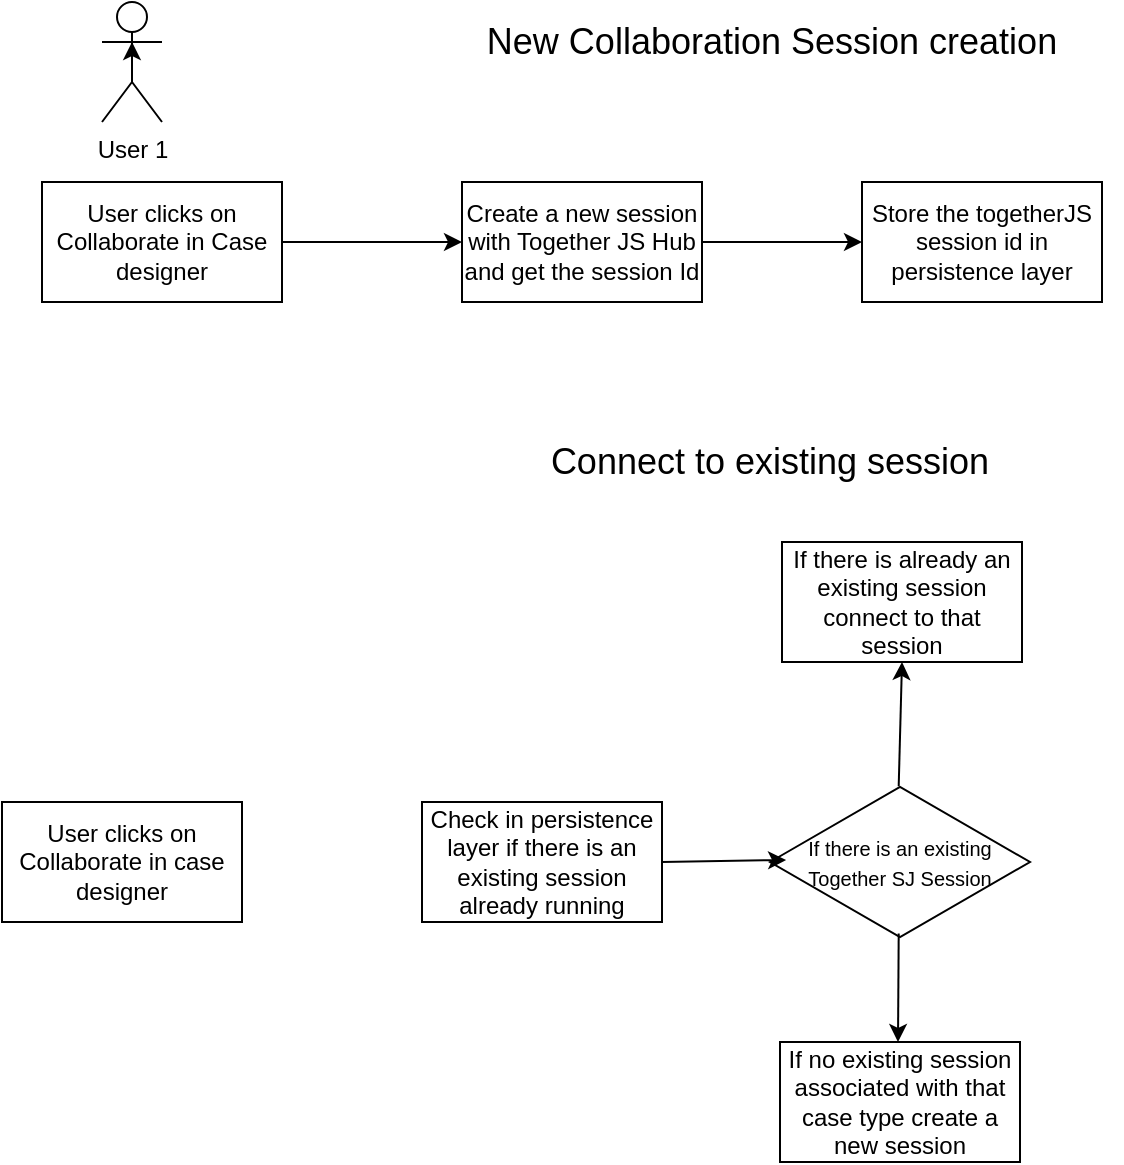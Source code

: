 <mxfile version="13.8.0" type="github">
  <diagram id="d55dYAp35ry6PAoLyxzK" name="Page-1">
    <mxGraphModel dx="1038" dy="580" grid="1" gridSize="10" guides="1" tooltips="1" connect="1" arrows="1" fold="1" page="1" pageScale="1" pageWidth="827" pageHeight="1169" math="0" shadow="0">
      <root>
        <mxCell id="0" />
        <mxCell id="1" parent="0" />
        <mxCell id="kIJcByAOM249txwwrD3L-1" value="User clicks on Collaborate in Case designer" style="rounded=0;whiteSpace=wrap;html=1;" vertex="1" parent="1">
          <mxGeometry x="50" y="180" width="120" height="60" as="geometry" />
        </mxCell>
        <mxCell id="kIJcByAOM249txwwrD3L-2" value="Create a new session with Together JS Hub and get the session Id" style="rounded=0;whiteSpace=wrap;html=1;" vertex="1" parent="1">
          <mxGeometry x="260" y="180" width="120" height="60" as="geometry" />
        </mxCell>
        <mxCell id="kIJcByAOM249txwwrD3L-3" value="" style="endArrow=classic;html=1;entryX=0;entryY=0.5;entryDx=0;entryDy=0;exitX=1;exitY=0.5;exitDx=0;exitDy=0;" edge="1" parent="1" source="kIJcByAOM249txwwrD3L-1" target="kIJcByAOM249txwwrD3L-2">
          <mxGeometry width="50" height="50" relative="1" as="geometry">
            <mxPoint x="170" y="220" as="sourcePoint" />
            <mxPoint x="220" y="170" as="targetPoint" />
          </mxGeometry>
        </mxCell>
        <mxCell id="kIJcByAOM249txwwrD3L-4" value="Store the togetherJS session id in persistence layer" style="rounded=0;whiteSpace=wrap;html=1;" vertex="1" parent="1">
          <mxGeometry x="460" y="180" width="120" height="60" as="geometry" />
        </mxCell>
        <mxCell id="kIJcByAOM249txwwrD3L-5" value="" style="endArrow=classic;html=1;entryX=0;entryY=0.5;entryDx=0;entryDy=0;exitX=1;exitY=0.5;exitDx=0;exitDy=0;" edge="1" parent="1" source="kIJcByAOM249txwwrD3L-2" target="kIJcByAOM249txwwrD3L-4">
          <mxGeometry width="50" height="50" relative="1" as="geometry">
            <mxPoint x="380" y="220" as="sourcePoint" />
            <mxPoint x="430" y="170" as="targetPoint" />
          </mxGeometry>
        </mxCell>
        <mxCell id="kIJcByAOM249txwwrD3L-6" value="User 1" style="shape=umlActor;verticalLabelPosition=bottom;verticalAlign=top;html=1;outlineConnect=0;" vertex="1" parent="1">
          <mxGeometry x="80" y="90" width="30" height="60" as="geometry" />
        </mxCell>
        <mxCell id="kIJcByAOM249txwwrD3L-7" style="edgeStyle=orthogonalEdgeStyle;rounded=0;orthogonalLoop=1;jettySize=auto;html=1;exitX=0.5;exitY=0.5;exitDx=0;exitDy=0;exitPerimeter=0;" edge="1" parent="1" source="kIJcByAOM249txwwrD3L-6">
          <mxGeometry relative="1" as="geometry">
            <mxPoint x="95" y="110" as="targetPoint" />
          </mxGeometry>
        </mxCell>
        <mxCell id="kIJcByAOM249txwwrD3L-8" value="&lt;font style=&quot;font-size: 18px&quot;&gt;New Collaboration Session creation&lt;/font&gt;" style="text;html=1;strokeColor=none;fillColor=none;align=center;verticalAlign=middle;whiteSpace=wrap;rounded=0;" vertex="1" parent="1">
          <mxGeometry x="240" y="100" width="350" height="20" as="geometry" />
        </mxCell>
        <mxCell id="kIJcByAOM249txwwrD3L-9" value="&lt;font style=&quot;font-size: 18px&quot;&gt;Connect to existing session&lt;/font&gt;" style="text;html=1;strokeColor=none;fillColor=none;align=center;verticalAlign=middle;whiteSpace=wrap;rounded=0;" vertex="1" parent="1">
          <mxGeometry x="239" y="310" width="350" height="20" as="geometry" />
        </mxCell>
        <mxCell id="kIJcByAOM249txwwrD3L-10" value="User clicks on Collaborate in case designer" style="rounded=0;whiteSpace=wrap;html=1;" vertex="1" parent="1">
          <mxGeometry x="30" y="490" width="120" height="60" as="geometry" />
        </mxCell>
        <mxCell id="kIJcByAOM249txwwrD3L-11" value="Check in persistence layer if there is an existing session already running" style="rounded=0;whiteSpace=wrap;html=1;" vertex="1" parent="1">
          <mxGeometry x="240" y="490" width="120" height="60" as="geometry" />
        </mxCell>
        <mxCell id="kIJcByAOM249txwwrD3L-12" value="If there is already an existing session connect to that session" style="rounded=0;whiteSpace=wrap;html=1;" vertex="1" parent="1">
          <mxGeometry x="420" y="360" width="120" height="60" as="geometry" />
        </mxCell>
        <mxCell id="kIJcByAOM249txwwrD3L-13" value="If no existing session associated with that case type create a new session" style="rounded=0;whiteSpace=wrap;html=1;" vertex="1" parent="1">
          <mxGeometry x="419" y="610" width="120" height="60" as="geometry" />
        </mxCell>
        <mxCell id="kIJcByAOM249txwwrD3L-19" value="&lt;font style=&quot;font-size: 10px&quot;&gt;If there is an existing Together SJ Session&lt;/font&gt;" style="html=1;whiteSpace=wrap;aspect=fixed;shape=isoRectangle;" vertex="1" parent="1">
          <mxGeometry x="414" y="481" width="130" height="78" as="geometry" />
        </mxCell>
        <mxCell id="kIJcByAOM249txwwrD3L-22" value="" style="endArrow=classic;html=1;exitX=0.495;exitY=0.959;exitDx=0;exitDy=0;exitPerimeter=0;" edge="1" parent="1" source="kIJcByAOM249txwwrD3L-19">
          <mxGeometry width="50" height="50" relative="1" as="geometry">
            <mxPoint x="440" y="585" as="sourcePoint" />
            <mxPoint x="478" y="610" as="targetPoint" />
          </mxGeometry>
        </mxCell>
        <mxCell id="kIJcByAOM249txwwrD3L-23" value="" style="endArrow=classic;html=1;exitX=0.495;exitY=0.015;exitDx=0;exitDy=0;exitPerimeter=0;entryX=0.5;entryY=1;entryDx=0;entryDy=0;" edge="1" parent="1" source="kIJcByAOM249txwwrD3L-19" target="kIJcByAOM249txwwrD3L-12">
          <mxGeometry width="50" height="50" relative="1" as="geometry">
            <mxPoint x="390" y="480" as="sourcePoint" />
            <mxPoint x="440" y="430" as="targetPoint" />
          </mxGeometry>
        </mxCell>
        <mxCell id="kIJcByAOM249txwwrD3L-25" value="" style="endArrow=classic;html=1;entryX=0.062;entryY=0.487;entryDx=0;entryDy=0;entryPerimeter=0;" edge="1" parent="1" target="kIJcByAOM249txwwrD3L-19">
          <mxGeometry width="50" height="50" relative="1" as="geometry">
            <mxPoint x="360" y="520" as="sourcePoint" />
            <mxPoint x="410" y="470" as="targetPoint" />
          </mxGeometry>
        </mxCell>
      </root>
    </mxGraphModel>
  </diagram>
</mxfile>
